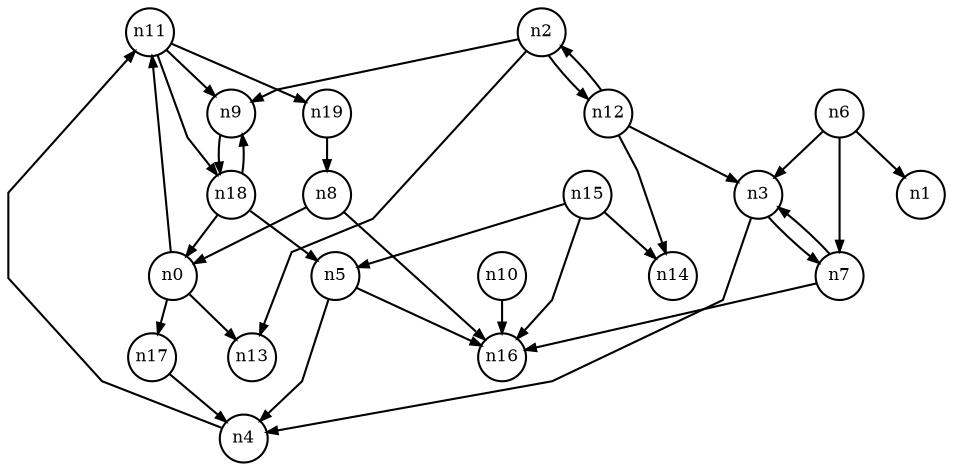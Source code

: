 digraph G{
splines=polyline;
ranksep=0.22;
nodesep=0.22;
nodesize=0.16;
fontsize=8
edge [arrowsize=0.5]
node [fontsize=8 shape=circle width=0.32 fixedsize=shape];

n11 -> n9
n11 -> n18
n11 -> n19
n0 -> n11
n0 -> n13
n0 -> n17
n17 -> n4
n9 -> n18
n2 -> n9
n2 -> n13
n2 -> n12
n4 -> n11
n3 -> n4
n3 -> n7
n7 -> n16
n7 -> n3
n5 -> n4
n5 -> n16
n6 -> n1
n6 -> n3
n6 -> n7
n8 -> n16
n8 -> n0
n10 -> n16
n18 -> n5
n18 -> n9
n18 -> n0
n19 -> n8
n12 -> n2
n12 -> n3
n12 -> n14
n15 -> n5
n15 -> n14
n15 -> n16
}
